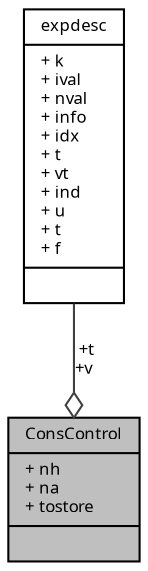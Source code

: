 digraph "ConsControl"
{
  edge [fontname="Sans",fontsize="8",labelfontname="Sans",labelfontsize="8"];
  node [fontname="Sans",fontsize="8",shape=record];
  Node1 [label="{ConsControl\n|+ nh\l+ na\l+ tostore\l|}",height=0.2,width=0.4,color="black", fillcolor="grey75", style="filled", fontcolor="black"];
  Node2 -> Node1 [color="grey25",fontsize="8",style="solid",label=" +t\n+v" ,arrowhead="odiamond",fontname="Sans"];
  Node2 [label="{expdesc\n|+ k\l+ ival\l+ nval\l+ info\l+ idx\l+ t\l+ vt\l+ ind\l+ u\l+ t\l+ f\l|}",height=0.2,width=0.4,color="black", fillcolor="white", style="filled",URL="$structexpdesc.html"];
}
